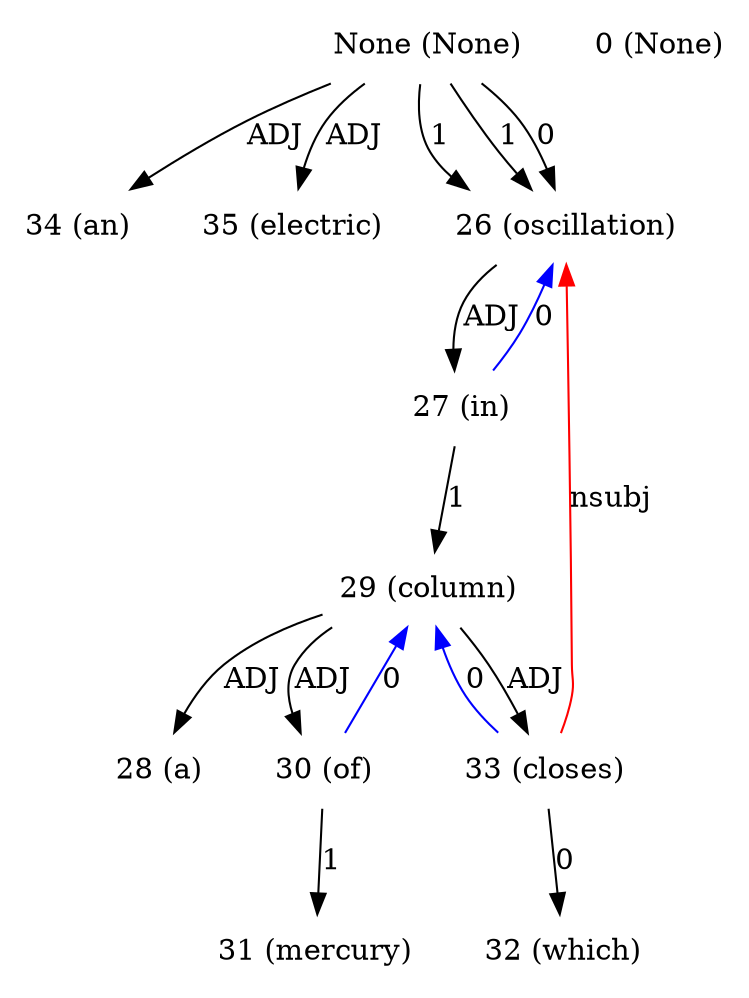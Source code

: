 digraph G{
edge [dir=forward]
node [shape=plaintext]

None [label="None (None)"]
None -> 34 [label="ADJ"]
None -> 35 [label="ADJ"]
None [label="None (None)"]
None -> 26 [label="1"]
None [label="None (None)"]
None -> 26 [label="1"]
None [label="None (None)"]
None -> 26 [label="0"]
0 [label="0 (None)"]
26 [label="26 (oscillation)"]
26 -> 27 [label="ADJ"]
33 -> 26 [label="nsubj", color="red"]
27 [label="27 (in)"]
27 -> 29 [label="1"]
27 -> 26 [label="0", color="blue"]
28 [label="28 (a)"]
29 [label="29 (column)"]
29 -> 28 [label="ADJ"]
29 -> 30 [label="ADJ"]
29 -> 33 [label="ADJ"]
30 [label="30 (of)"]
30 -> 31 [label="1"]
30 -> 29 [label="0", color="blue"]
31 [label="31 (mercury)"]
32 [label="32 (which)"]
33 [label="33 (closes)"]
33 -> 32 [label="0"]
33 -> 29 [label="0", color="blue"]
34 [label="34 (an)"]
35 [label="35 (electric)"]
}
